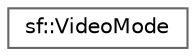 digraph "Graphical Class Hierarchy"
{
 // LATEX_PDF_SIZE
  bgcolor="transparent";
  edge [fontname=Helvetica,fontsize=10,labelfontname=Helvetica,labelfontsize=10];
  node [fontname=Helvetica,fontsize=10,shape=box,height=0.2,width=0.4];
  rankdir="LR";
  Node0 [id="Node000000",label="sf::VideoMode",height=0.2,width=0.4,color="grey40", fillcolor="white", style="filled",URL="$classsf_1_1_video_mode.html",tooltip="VideoMode defines a video mode (width, height, bpp)"];
}
